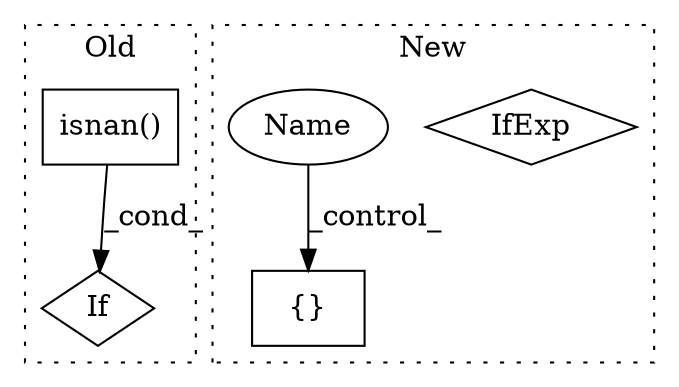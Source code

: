 digraph G {
subgraph cluster0 {
1 [label="isnan()" a="75" s="10620,10643" l="12,1" shape="box"];
3 [label="If" a="96" s="10613" l="3" shape="diamond"];
label = "Old";
style="dotted";
}
subgraph cluster1 {
2 [label="IfExp" a="51" s="13836,13867" l="4,6" shape="diamond"];
4 [label="{}" a="95" s="6389,6648" l="34,31" shape="box"];
5 [label="Name" a="87" s="6340" l="9" shape="ellipse"];
label = "New";
style="dotted";
}
1 -> 3 [label="_cond_"];
5 -> 4 [label="_control_"];
}
